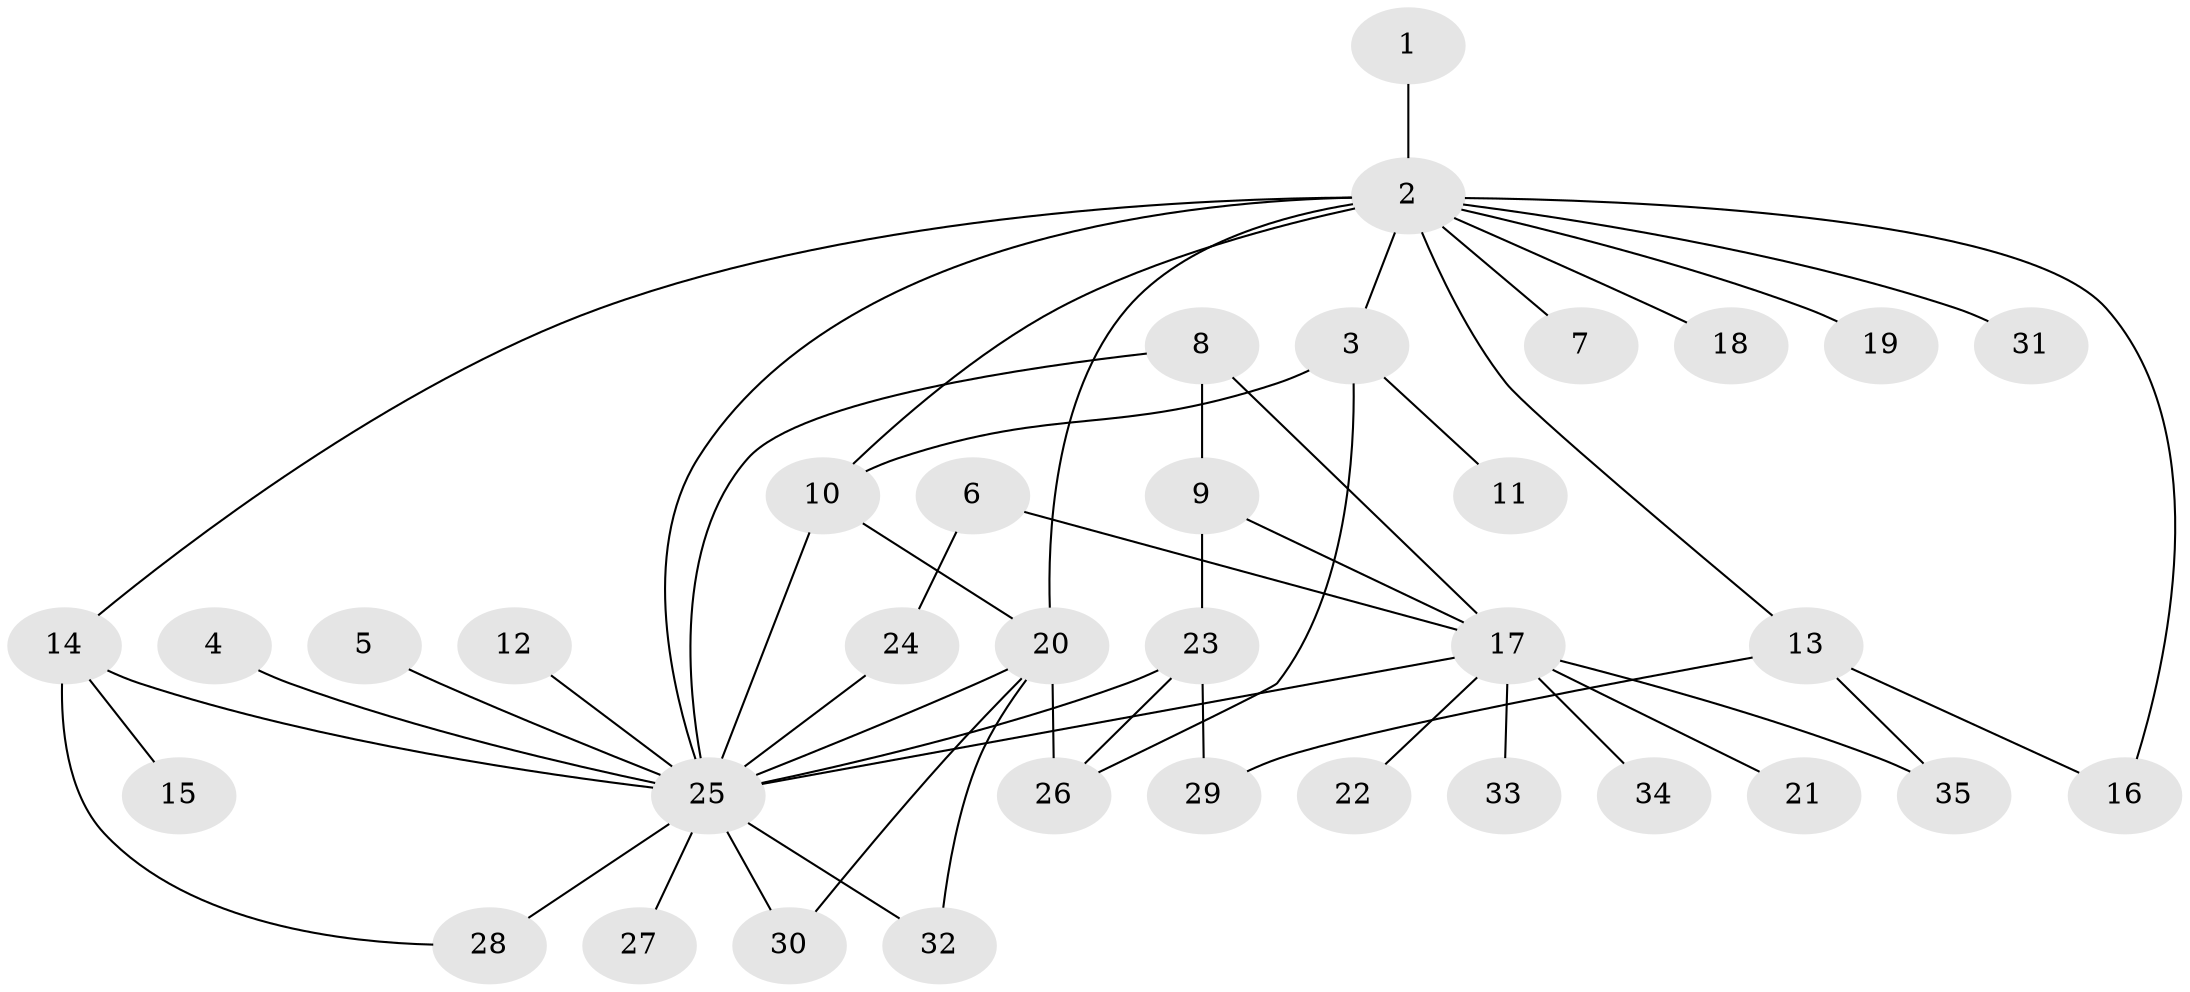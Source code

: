 // original degree distribution, {18: 0.014492753623188406, 5: 0.043478260869565216, 1: 0.5217391304347826, 3: 0.13043478260869565, 23: 0.014492753623188406, 2: 0.14492753623188406, 13: 0.014492753623188406, 8: 0.014492753623188406, 6: 0.014492753623188406, 4: 0.08695652173913043}
// Generated by graph-tools (version 1.1) at 2025/01/03/09/25 03:01:50]
// undirected, 35 vertices, 51 edges
graph export_dot {
graph [start="1"]
  node [color=gray90,style=filled];
  1;
  2;
  3;
  4;
  5;
  6;
  7;
  8;
  9;
  10;
  11;
  12;
  13;
  14;
  15;
  16;
  17;
  18;
  19;
  20;
  21;
  22;
  23;
  24;
  25;
  26;
  27;
  28;
  29;
  30;
  31;
  32;
  33;
  34;
  35;
  1 -- 2 [weight=1.0];
  2 -- 3 [weight=1.0];
  2 -- 7 [weight=1.0];
  2 -- 10 [weight=1.0];
  2 -- 13 [weight=1.0];
  2 -- 14 [weight=1.0];
  2 -- 16 [weight=1.0];
  2 -- 18 [weight=1.0];
  2 -- 19 [weight=1.0];
  2 -- 20 [weight=2.0];
  2 -- 25 [weight=1.0];
  2 -- 31 [weight=1.0];
  3 -- 10 [weight=1.0];
  3 -- 11 [weight=1.0];
  3 -- 26 [weight=1.0];
  4 -- 25 [weight=1.0];
  5 -- 25 [weight=1.0];
  6 -- 17 [weight=1.0];
  6 -- 24 [weight=1.0];
  8 -- 9 [weight=1.0];
  8 -- 17 [weight=1.0];
  8 -- 25 [weight=2.0];
  9 -- 17 [weight=1.0];
  9 -- 23 [weight=1.0];
  10 -- 20 [weight=1.0];
  10 -- 25 [weight=1.0];
  12 -- 25 [weight=1.0];
  13 -- 16 [weight=1.0];
  13 -- 29 [weight=1.0];
  13 -- 35 [weight=1.0];
  14 -- 15 [weight=1.0];
  14 -- 25 [weight=1.0];
  14 -- 28 [weight=1.0];
  17 -- 21 [weight=1.0];
  17 -- 22 [weight=1.0];
  17 -- 25 [weight=1.0];
  17 -- 33 [weight=1.0];
  17 -- 34 [weight=1.0];
  17 -- 35 [weight=1.0];
  20 -- 25 [weight=1.0];
  20 -- 26 [weight=1.0];
  20 -- 30 [weight=1.0];
  20 -- 32 [weight=1.0];
  23 -- 25 [weight=1.0];
  23 -- 26 [weight=1.0];
  23 -- 29 [weight=1.0];
  24 -- 25 [weight=2.0];
  25 -- 27 [weight=1.0];
  25 -- 28 [weight=2.0];
  25 -- 30 [weight=1.0];
  25 -- 32 [weight=2.0];
}
